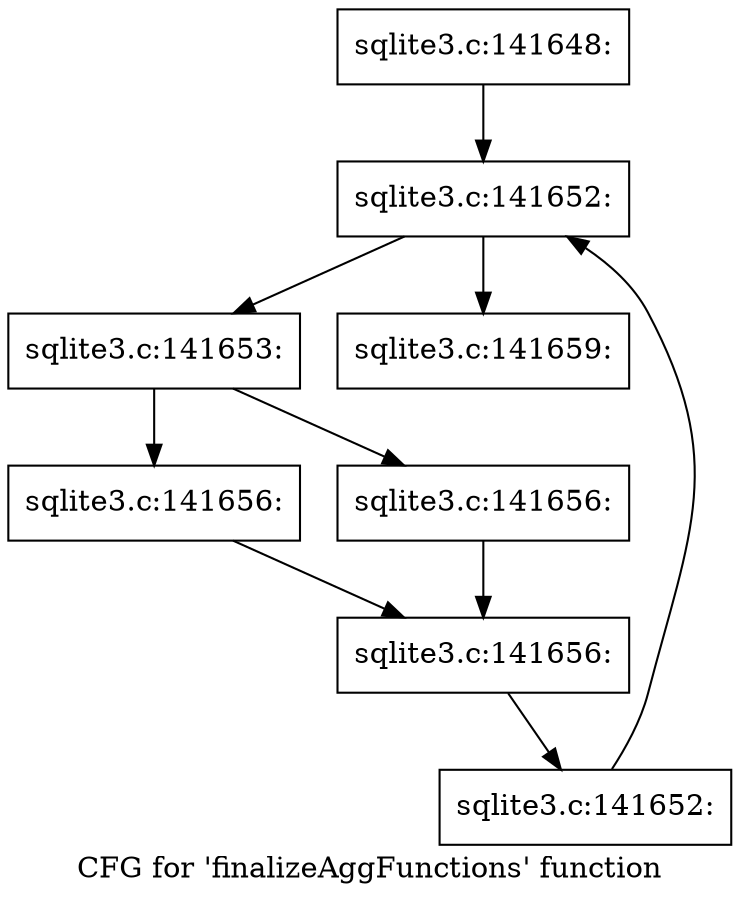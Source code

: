 digraph "CFG for 'finalizeAggFunctions' function" {
	label="CFG for 'finalizeAggFunctions' function";

	Node0x55c0f9c4ac30 [shape=record,label="{sqlite3.c:141648:}"];
	Node0x55c0f9c4ac30 -> Node0x55c0f9c4dae0;
	Node0x55c0f9c4dae0 [shape=record,label="{sqlite3.c:141652:}"];
	Node0x55c0f9c4dae0 -> Node0x55c0f9c4dd00;
	Node0x55c0f9c4dae0 -> Node0x55c0f9c4d610;
	Node0x55c0f9c4dd00 [shape=record,label="{sqlite3.c:141653:}"];
	Node0x55c0f9c4dd00 -> Node0x55c0f9c4ed10;
	Node0x55c0f9c4dd00 -> Node0x55c0f9c4ed60;
	Node0x55c0f9c4ed10 [shape=record,label="{sqlite3.c:141656:}"];
	Node0x55c0f9c4ed10 -> Node0x55c0f9c4edb0;
	Node0x55c0f9c4ed60 [shape=record,label="{sqlite3.c:141656:}"];
	Node0x55c0f9c4ed60 -> Node0x55c0f9c4edb0;
	Node0x55c0f9c4edb0 [shape=record,label="{sqlite3.c:141656:}"];
	Node0x55c0f9c4edb0 -> Node0x55c0f9c4dc70;
	Node0x55c0f9c4dc70 [shape=record,label="{sqlite3.c:141652:}"];
	Node0x55c0f9c4dc70 -> Node0x55c0f9c4dae0;
	Node0x55c0f9c4d610 [shape=record,label="{sqlite3.c:141659:}"];
}

